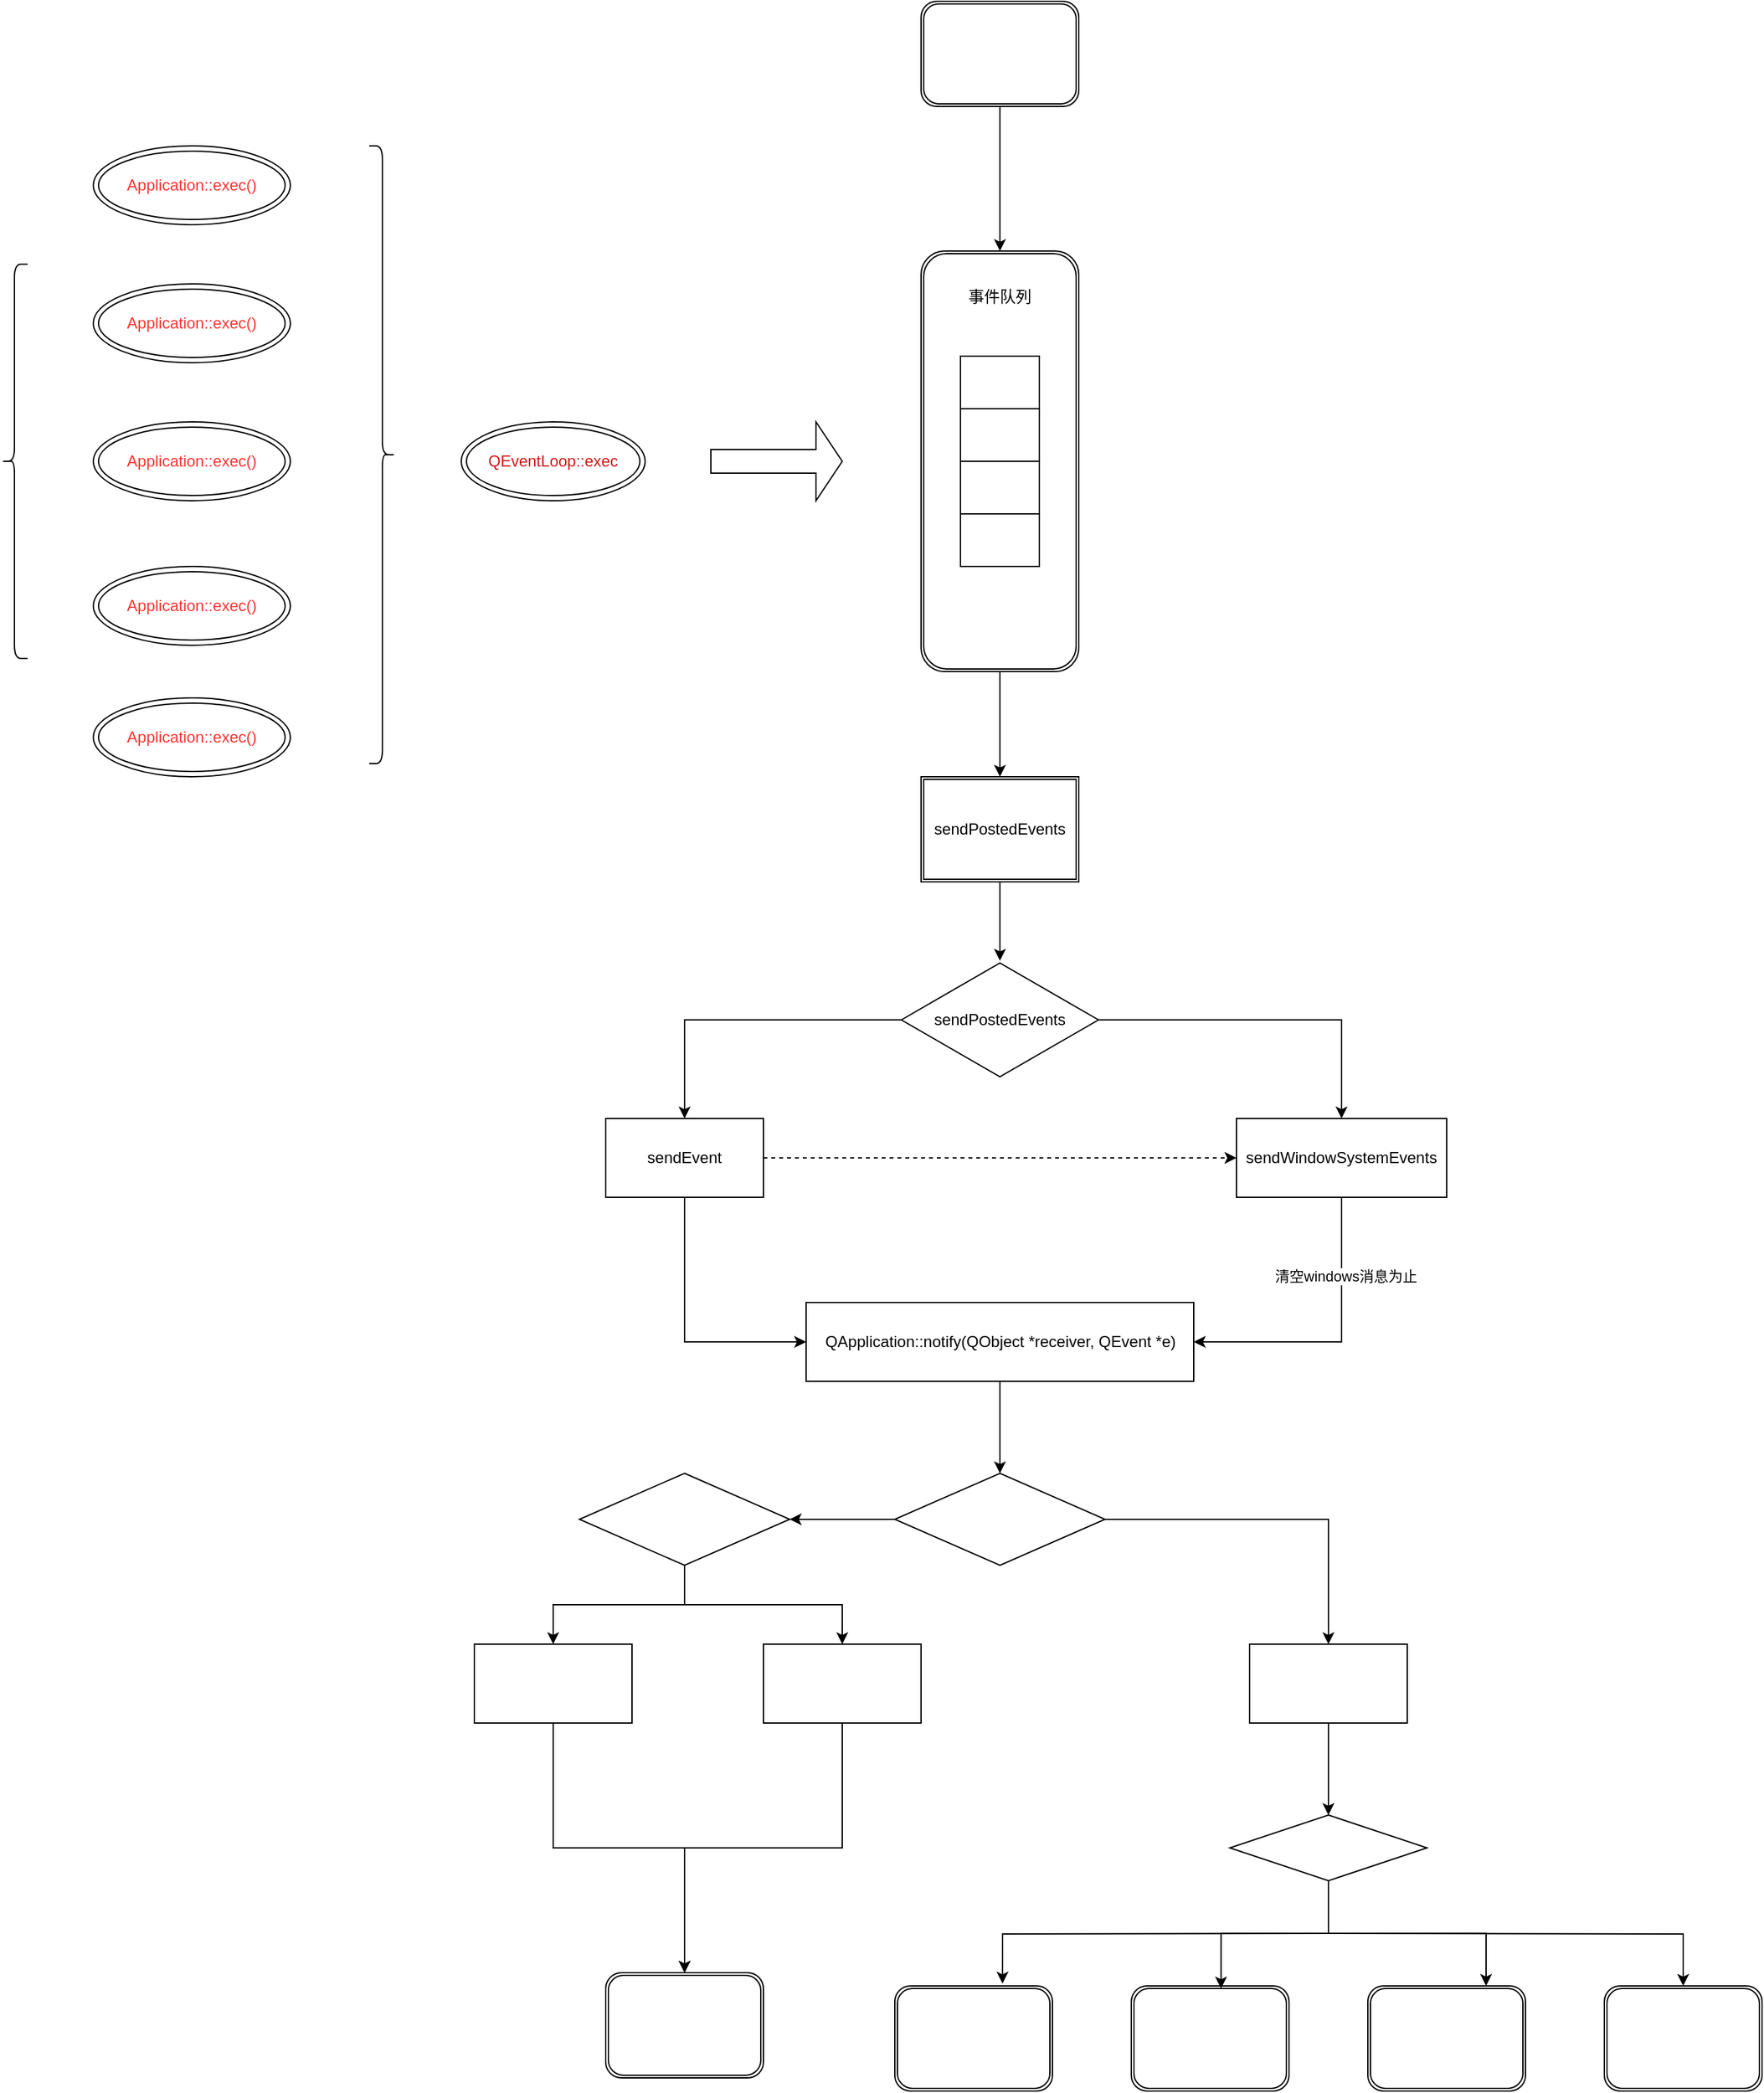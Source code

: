 <mxfile version="26.0.6">
  <diagram name="第 1 页" id="ZluEaIXcUhqylkc8V6hg">
    <mxGraphModel dx="993" dy="1393" grid="1" gridSize="10" guides="1" tooltips="1" connect="1" arrows="1" fold="1" page="1" pageScale="1" pageWidth="827" pageHeight="1169" math="0" shadow="0">
      <root>
        <mxCell id="0" />
        <mxCell id="1" parent="0" />
        <mxCell id="GgzJMH0eqgTsFNEw5RE--2" value="&lt;font style=&quot;color: rgb(255, 51, 51);&quot;&gt;Application::exec()&lt;/font&gt;" style="ellipse;shape=doubleEllipse;whiteSpace=wrap;html=1;" vertex="1" parent="1">
          <mxGeometry x="140" y="480" width="150" height="60" as="geometry" />
        </mxCell>
        <mxCell id="GgzJMH0eqgTsFNEw5RE--3" value="&lt;font style=&quot;color: rgb(255, 51, 51);&quot;&gt;Application::exec()&lt;/font&gt;" style="ellipse;shape=doubleEllipse;whiteSpace=wrap;html=1;" vertex="1" parent="1">
          <mxGeometry x="140" y="585" width="150" height="60" as="geometry" />
        </mxCell>
        <mxCell id="GgzJMH0eqgTsFNEw5RE--4" value="&lt;font style=&quot;color: rgb(255, 51, 51);&quot;&gt;Application::exec()&lt;/font&gt;" style="ellipse;shape=doubleEllipse;whiteSpace=wrap;html=1;" vertex="1" parent="1">
          <mxGeometry x="140" y="800" width="150" height="60" as="geometry" />
        </mxCell>
        <mxCell id="GgzJMH0eqgTsFNEw5RE--5" value="&lt;font style=&quot;color: rgb(255, 51, 51);&quot;&gt;Application::exec()&lt;/font&gt;" style="ellipse;shape=doubleEllipse;whiteSpace=wrap;html=1;" vertex="1" parent="1">
          <mxGeometry x="140" y="690" width="150" height="60" as="geometry" />
        </mxCell>
        <mxCell id="GgzJMH0eqgTsFNEw5RE--6" value="&lt;font style=&quot;color: rgb(255, 51, 51);&quot;&gt;Application::exec()&lt;/font&gt;" style="ellipse;shape=doubleEllipse;whiteSpace=wrap;html=1;" vertex="1" parent="1">
          <mxGeometry x="140" y="900" width="150" height="60" as="geometry" />
        </mxCell>
        <mxCell id="GgzJMH0eqgTsFNEw5RE--7" value="" style="shape=curlyBracket;whiteSpace=wrap;html=1;rounded=1;labelPosition=left;verticalLabelPosition=middle;align=right;verticalAlign=middle;size=0.5;" vertex="1" parent="1">
          <mxGeometry x="70" y="570" width="20" height="300" as="geometry" />
        </mxCell>
        <mxCell id="GgzJMH0eqgTsFNEw5RE--8" value="" style="shape=curlyBracket;whiteSpace=wrap;html=1;rounded=1;flipH=1;labelPosition=right;verticalLabelPosition=middle;align=left;verticalAlign=middle;" vertex="1" parent="1">
          <mxGeometry x="350" y="480" width="20" height="470" as="geometry" />
        </mxCell>
        <mxCell id="GgzJMH0eqgTsFNEw5RE--9" value="&lt;font style=&quot;color: light-dark(rgb(205, 24, 24), rgb(237, 237, 237));&quot;&gt;QEventLoop::exec&lt;/font&gt;" style="ellipse;shape=doubleEllipse;whiteSpace=wrap;html=1;" vertex="1" parent="1">
          <mxGeometry x="420" y="690" width="140" height="60" as="geometry" />
        </mxCell>
        <mxCell id="GgzJMH0eqgTsFNEw5RE--11" value="" style="shape=singleArrow;whiteSpace=wrap;html=1;" vertex="1" parent="1">
          <mxGeometry x="610" y="690" width="100" height="60" as="geometry" />
        </mxCell>
        <mxCell id="GgzJMH0eqgTsFNEw5RE--46" value="" style="edgeStyle=orthogonalEdgeStyle;rounded=0;orthogonalLoop=1;jettySize=auto;html=1;" edge="1" parent="1" source="GgzJMH0eqgTsFNEw5RE--30" target="GgzJMH0eqgTsFNEw5RE--45">
          <mxGeometry relative="1" as="geometry" />
        </mxCell>
        <mxCell id="GgzJMH0eqgTsFNEw5RE--30" value="" style="shape=ext;double=1;rounded=1;whiteSpace=wrap;html=1;" vertex="1" parent="1">
          <mxGeometry x="770" y="560" width="120" height="320" as="geometry" />
        </mxCell>
        <mxCell id="GgzJMH0eqgTsFNEw5RE--12" value="" style="shape=table;startSize=0;container=1;collapsible=0;childLayout=tableLayout;fontSize=16;" vertex="1" parent="1">
          <mxGeometry x="800" y="640" width="60" height="160" as="geometry" />
        </mxCell>
        <mxCell id="GgzJMH0eqgTsFNEw5RE--13" value="" style="shape=tableRow;horizontal=0;startSize=0;swimlaneHead=0;swimlaneBody=0;strokeColor=inherit;top=0;left=0;bottom=0;right=0;collapsible=0;dropTarget=0;fillColor=none;points=[[0,0.5],[1,0.5]];portConstraint=eastwest;fontSize=16;" vertex="1" parent="GgzJMH0eqgTsFNEw5RE--12">
          <mxGeometry width="60" height="40" as="geometry" />
        </mxCell>
        <mxCell id="GgzJMH0eqgTsFNEw5RE--14" value="" style="shape=partialRectangle;html=1;whiteSpace=wrap;connectable=0;strokeColor=inherit;overflow=hidden;fillColor=none;top=0;left=0;bottom=0;right=0;pointerEvents=1;fontSize=16;" vertex="1" parent="GgzJMH0eqgTsFNEw5RE--13">
          <mxGeometry width="60" height="40" as="geometry">
            <mxRectangle width="60" height="40" as="alternateBounds" />
          </mxGeometry>
        </mxCell>
        <mxCell id="GgzJMH0eqgTsFNEw5RE--17" value="" style="shape=tableRow;horizontal=0;startSize=0;swimlaneHead=0;swimlaneBody=0;strokeColor=inherit;top=0;left=0;bottom=0;right=0;collapsible=0;dropTarget=0;fillColor=none;points=[[0,0.5],[1,0.5]];portConstraint=eastwest;fontSize=16;" vertex="1" parent="GgzJMH0eqgTsFNEw5RE--12">
          <mxGeometry y="40" width="60" height="40" as="geometry" />
        </mxCell>
        <mxCell id="GgzJMH0eqgTsFNEw5RE--18" value="" style="shape=partialRectangle;html=1;whiteSpace=wrap;connectable=0;strokeColor=inherit;overflow=hidden;fillColor=none;top=0;left=0;bottom=0;right=0;pointerEvents=1;fontSize=16;" vertex="1" parent="GgzJMH0eqgTsFNEw5RE--17">
          <mxGeometry width="60" height="40" as="geometry">
            <mxRectangle width="60" height="40" as="alternateBounds" />
          </mxGeometry>
        </mxCell>
        <mxCell id="GgzJMH0eqgTsFNEw5RE--21" value="" style="shape=tableRow;horizontal=0;startSize=0;swimlaneHead=0;swimlaneBody=0;strokeColor=inherit;top=0;left=0;bottom=0;right=0;collapsible=0;dropTarget=0;fillColor=none;points=[[0,0.5],[1,0.5]];portConstraint=eastwest;fontSize=16;" vertex="1" parent="GgzJMH0eqgTsFNEw5RE--12">
          <mxGeometry y="80" width="60" height="40" as="geometry" />
        </mxCell>
        <mxCell id="GgzJMH0eqgTsFNEw5RE--22" value="" style="shape=partialRectangle;html=1;whiteSpace=wrap;connectable=0;strokeColor=inherit;overflow=hidden;fillColor=none;top=0;left=0;bottom=0;right=0;pointerEvents=1;fontSize=16;" vertex="1" parent="GgzJMH0eqgTsFNEw5RE--21">
          <mxGeometry width="60" height="40" as="geometry">
            <mxRectangle width="60" height="40" as="alternateBounds" />
          </mxGeometry>
        </mxCell>
        <mxCell id="GgzJMH0eqgTsFNEw5RE--28" style="shape=tableRow;horizontal=0;startSize=0;swimlaneHead=0;swimlaneBody=0;strokeColor=inherit;top=0;left=0;bottom=0;right=0;collapsible=0;dropTarget=0;fillColor=none;points=[[0,0.5],[1,0.5]];portConstraint=eastwest;fontSize=16;" vertex="1" parent="GgzJMH0eqgTsFNEw5RE--12">
          <mxGeometry y="120" width="60" height="40" as="geometry" />
        </mxCell>
        <mxCell id="GgzJMH0eqgTsFNEw5RE--29" style="shape=partialRectangle;html=1;whiteSpace=wrap;connectable=0;strokeColor=inherit;overflow=hidden;fillColor=none;top=0;left=0;bottom=0;right=0;pointerEvents=1;fontSize=16;" vertex="1" parent="GgzJMH0eqgTsFNEw5RE--28">
          <mxGeometry width="60" height="40" as="geometry">
            <mxRectangle width="60" height="40" as="alternateBounds" />
          </mxGeometry>
        </mxCell>
        <mxCell id="GgzJMH0eqgTsFNEw5RE--36" value="" style="edgeStyle=orthogonalEdgeStyle;rounded=0;orthogonalLoop=1;jettySize=auto;html=1;" edge="1" parent="1" source="GgzJMH0eqgTsFNEw5RE--31" target="GgzJMH0eqgTsFNEw5RE--35">
          <mxGeometry relative="1" as="geometry">
            <Array as="points">
              <mxPoint x="590" y="1145" />
            </Array>
          </mxGeometry>
        </mxCell>
        <mxCell id="GgzJMH0eqgTsFNEw5RE--38" value="" style="edgeStyle=orthogonalEdgeStyle;rounded=0;orthogonalLoop=1;jettySize=auto;html=1;entryX=0.5;entryY=0;entryDx=0;entryDy=0;" edge="1" parent="1" source="GgzJMH0eqgTsFNEw5RE--31" target="GgzJMH0eqgTsFNEw5RE--37">
          <mxGeometry relative="1" as="geometry" />
        </mxCell>
        <mxCell id="GgzJMH0eqgTsFNEw5RE--31" value="sendPostedEvents" style="html=1;whiteSpace=wrap;aspect=fixed;shape=isoRectangle;" vertex="1" parent="1">
          <mxGeometry x="755" y="1100" width="150" height="90" as="geometry" />
        </mxCell>
        <mxCell id="GgzJMH0eqgTsFNEw5RE--62" style="edgeStyle=orthogonalEdgeStyle;rounded=0;orthogonalLoop=1;jettySize=auto;html=1;entryX=0;entryY=0.5;entryDx=0;entryDy=0;exitX=0.5;exitY=1;exitDx=0;exitDy=0;" edge="1" parent="1" source="GgzJMH0eqgTsFNEw5RE--35" target="GgzJMH0eqgTsFNEw5RE--56">
          <mxGeometry relative="1" as="geometry">
            <Array as="points">
              <mxPoint x="590" y="1390" />
            </Array>
          </mxGeometry>
        </mxCell>
        <mxCell id="GgzJMH0eqgTsFNEw5RE--66" style="edgeStyle=orthogonalEdgeStyle;rounded=0;orthogonalLoop=1;jettySize=auto;html=1;entryX=0;entryY=0.5;entryDx=0;entryDy=0;dashed=1;" edge="1" parent="1" source="GgzJMH0eqgTsFNEw5RE--35" target="GgzJMH0eqgTsFNEw5RE--37">
          <mxGeometry relative="1" as="geometry" />
        </mxCell>
        <mxCell id="GgzJMH0eqgTsFNEw5RE--35" value="sendEvent" style="whiteSpace=wrap;html=1;" vertex="1" parent="1">
          <mxGeometry x="530" y="1220" width="120" height="60" as="geometry" />
        </mxCell>
        <mxCell id="GgzJMH0eqgTsFNEw5RE--61" style="edgeStyle=orthogonalEdgeStyle;rounded=0;orthogonalLoop=1;jettySize=auto;html=1;entryX=1;entryY=0.5;entryDx=0;entryDy=0;" edge="1" parent="1" source="GgzJMH0eqgTsFNEw5RE--37" target="GgzJMH0eqgTsFNEw5RE--56">
          <mxGeometry relative="1" as="geometry">
            <Array as="points">
              <mxPoint x="1090" y="1390" />
            </Array>
          </mxGeometry>
        </mxCell>
        <mxCell id="GgzJMH0eqgTsFNEw5RE--63" value="清空windows消息为止" style="edgeLabel;html=1;align=center;verticalAlign=middle;resizable=0;points=[];" vertex="1" connectable="0" parent="GgzJMH0eqgTsFNEw5RE--61">
          <mxGeometry x="-0.464" y="3" relative="1" as="geometry">
            <mxPoint as="offset" />
          </mxGeometry>
        </mxCell>
        <mxCell id="GgzJMH0eqgTsFNEw5RE--37" value="sendWindowSystemEvents" style="whiteSpace=wrap;html=1;" vertex="1" parent="1">
          <mxGeometry x="1010" y="1220" width="160" height="60" as="geometry" />
        </mxCell>
        <mxCell id="GgzJMH0eqgTsFNEw5RE--44" value="" style="edgeStyle=orthogonalEdgeStyle;rounded=0;orthogonalLoop=1;jettySize=auto;html=1;" edge="1" parent="1" source="GgzJMH0eqgTsFNEw5RE--43" target="GgzJMH0eqgTsFNEw5RE--30">
          <mxGeometry relative="1" as="geometry" />
        </mxCell>
        <mxCell id="GgzJMH0eqgTsFNEw5RE--43" value="" style="shape=ext;double=1;rounded=1;whiteSpace=wrap;html=1;" vertex="1" parent="1">
          <mxGeometry x="770" y="370" width="120" height="80" as="geometry" />
        </mxCell>
        <mxCell id="GgzJMH0eqgTsFNEw5RE--47" value="" style="edgeStyle=orthogonalEdgeStyle;rounded=0;orthogonalLoop=1;jettySize=auto;html=1;" edge="1" parent="1" source="GgzJMH0eqgTsFNEw5RE--45" target="GgzJMH0eqgTsFNEw5RE--31">
          <mxGeometry relative="1" as="geometry" />
        </mxCell>
        <mxCell id="GgzJMH0eqgTsFNEw5RE--45" value="sendPostedEvents" style="shape=ext;double=1;rounded=0;whiteSpace=wrap;html=1;" vertex="1" parent="1">
          <mxGeometry x="770" y="960" width="120" height="80" as="geometry" />
        </mxCell>
        <mxCell id="GgzJMH0eqgTsFNEw5RE--74" value="" style="edgeStyle=orthogonalEdgeStyle;rounded=0;orthogonalLoop=1;jettySize=auto;html=1;" edge="1" parent="1" source="GgzJMH0eqgTsFNEw5RE--56" target="GgzJMH0eqgTsFNEw5RE--73">
          <mxGeometry relative="1" as="geometry" />
        </mxCell>
        <mxCell id="GgzJMH0eqgTsFNEw5RE--56" value="QApplication::notify(QObject *receiver, QEvent *e)" style="whiteSpace=wrap;html=1;" vertex="1" parent="1">
          <mxGeometry x="682.5" y="1360" width="295" height="60" as="geometry" />
        </mxCell>
        <mxCell id="GgzJMH0eqgTsFNEw5RE--91" style="edgeStyle=orthogonalEdgeStyle;rounded=0;orthogonalLoop=1;jettySize=auto;html=1;entryX=0.5;entryY=0;entryDx=0;entryDy=0;" edge="1" parent="1" source="GgzJMH0eqgTsFNEw5RE--67" target="GgzJMH0eqgTsFNEw5RE--71">
          <mxGeometry relative="1" as="geometry" />
        </mxCell>
        <mxCell id="GgzJMH0eqgTsFNEw5RE--67" value="" style="whiteSpace=wrap;html=1;" vertex="1" parent="1">
          <mxGeometry x="650" y="1620" width="120" height="60" as="geometry" />
        </mxCell>
        <mxCell id="GgzJMH0eqgTsFNEw5RE--90" style="edgeStyle=orthogonalEdgeStyle;rounded=0;orthogonalLoop=1;jettySize=auto;html=1;" edge="1" parent="1" source="GgzJMH0eqgTsFNEw5RE--69" target="GgzJMH0eqgTsFNEw5RE--71">
          <mxGeometry relative="1" as="geometry" />
        </mxCell>
        <mxCell id="GgzJMH0eqgTsFNEw5RE--69" value="" style="rounded=0;whiteSpace=wrap;html=1;" vertex="1" parent="1">
          <mxGeometry x="430" y="1620" width="120" height="60" as="geometry" />
        </mxCell>
        <mxCell id="GgzJMH0eqgTsFNEw5RE--71" value="" style="shape=ext;double=1;rounded=1;whiteSpace=wrap;html=1;" vertex="1" parent="1">
          <mxGeometry x="530" y="1870" width="120" height="80" as="geometry" />
        </mxCell>
        <mxCell id="GgzJMH0eqgTsFNEw5RE--72" value="" style="shape=ext;double=1;rounded=1;whiteSpace=wrap;html=1;" vertex="1" parent="1">
          <mxGeometry x="750" y="1880" width="120" height="80" as="geometry" />
        </mxCell>
        <mxCell id="GgzJMH0eqgTsFNEw5RE--76" value="" style="edgeStyle=orthogonalEdgeStyle;rounded=0;orthogonalLoop=1;jettySize=auto;html=1;" edge="1" parent="1" source="GgzJMH0eqgTsFNEw5RE--73" target="GgzJMH0eqgTsFNEw5RE--75">
          <mxGeometry relative="1" as="geometry" />
        </mxCell>
        <mxCell id="GgzJMH0eqgTsFNEw5RE--80" value="" style="edgeStyle=orthogonalEdgeStyle;rounded=0;orthogonalLoop=1;jettySize=auto;html=1;" edge="1" parent="1" source="GgzJMH0eqgTsFNEw5RE--73" target="GgzJMH0eqgTsFNEw5RE--79">
          <mxGeometry relative="1" as="geometry" />
        </mxCell>
        <mxCell id="GgzJMH0eqgTsFNEw5RE--73" value="" style="rhombus;whiteSpace=wrap;html=1;" vertex="1" parent="1">
          <mxGeometry x="750" y="1490" width="160" height="70" as="geometry" />
        </mxCell>
        <mxCell id="GgzJMH0eqgTsFNEw5RE--77" style="edgeStyle=orthogonalEdgeStyle;rounded=0;orthogonalLoop=1;jettySize=auto;html=1;entryX=0.5;entryY=0;entryDx=0;entryDy=0;" edge="1" parent="1" source="GgzJMH0eqgTsFNEw5RE--75" target="GgzJMH0eqgTsFNEw5RE--69">
          <mxGeometry relative="1" as="geometry" />
        </mxCell>
        <mxCell id="GgzJMH0eqgTsFNEw5RE--78" style="edgeStyle=orthogonalEdgeStyle;rounded=0;orthogonalLoop=1;jettySize=auto;html=1;entryX=0.5;entryY=0;entryDx=0;entryDy=0;" edge="1" parent="1" source="GgzJMH0eqgTsFNEw5RE--75" target="GgzJMH0eqgTsFNEw5RE--67">
          <mxGeometry relative="1" as="geometry" />
        </mxCell>
        <mxCell id="GgzJMH0eqgTsFNEw5RE--75" value="" style="rhombus;whiteSpace=wrap;html=1;" vertex="1" parent="1">
          <mxGeometry x="510" y="1490" width="160" height="70" as="geometry" />
        </mxCell>
        <mxCell id="GgzJMH0eqgTsFNEw5RE--82" value="" style="edgeStyle=orthogonalEdgeStyle;rounded=0;orthogonalLoop=1;jettySize=auto;html=1;" edge="1" parent="1" source="GgzJMH0eqgTsFNEw5RE--79" target="GgzJMH0eqgTsFNEw5RE--81">
          <mxGeometry relative="1" as="geometry" />
        </mxCell>
        <mxCell id="GgzJMH0eqgTsFNEw5RE--79" value="" style="whiteSpace=wrap;html=1;" vertex="1" parent="1">
          <mxGeometry x="1020" y="1620" width="120" height="60" as="geometry" />
        </mxCell>
        <mxCell id="GgzJMH0eqgTsFNEw5RE--88" style="edgeStyle=orthogonalEdgeStyle;rounded=0;orthogonalLoop=1;jettySize=auto;html=1;entryX=0.75;entryY=0;entryDx=0;entryDy=0;" edge="1" parent="1" source="GgzJMH0eqgTsFNEw5RE--81" target="GgzJMH0eqgTsFNEw5RE--84">
          <mxGeometry relative="1" as="geometry" />
        </mxCell>
        <mxCell id="GgzJMH0eqgTsFNEw5RE--89" style="edgeStyle=orthogonalEdgeStyle;rounded=0;orthogonalLoop=1;jettySize=auto;html=1;entryX=0.5;entryY=0;entryDx=0;entryDy=0;" edge="1" parent="1" target="GgzJMH0eqgTsFNEw5RE--85">
          <mxGeometry relative="1" as="geometry">
            <mxPoint x="1080" y="1840" as="sourcePoint" />
          </mxGeometry>
        </mxCell>
        <mxCell id="GgzJMH0eqgTsFNEw5RE--81" value="" style="rhombus;whiteSpace=wrap;html=1;" vertex="1" parent="1">
          <mxGeometry x="1005" y="1750" width="150" height="50" as="geometry" />
        </mxCell>
        <mxCell id="GgzJMH0eqgTsFNEw5RE--83" value="" style="shape=ext;double=1;rounded=1;whiteSpace=wrap;html=1;" vertex="1" parent="1">
          <mxGeometry x="930" y="1880" width="120" height="80" as="geometry" />
        </mxCell>
        <mxCell id="GgzJMH0eqgTsFNEw5RE--84" value="" style="shape=ext;double=1;rounded=1;whiteSpace=wrap;html=1;" vertex="1" parent="1">
          <mxGeometry x="1110" y="1880" width="120" height="80" as="geometry" />
        </mxCell>
        <mxCell id="GgzJMH0eqgTsFNEw5RE--85" value="" style="shape=ext;double=1;rounded=1;whiteSpace=wrap;html=1;" vertex="1" parent="1">
          <mxGeometry x="1290" y="1880" width="120" height="80" as="geometry" />
        </mxCell>
        <mxCell id="GgzJMH0eqgTsFNEw5RE--86" style="edgeStyle=orthogonalEdgeStyle;rounded=0;orthogonalLoop=1;jettySize=auto;html=1;entryX=0.683;entryY=-0.022;entryDx=0;entryDy=0;entryPerimeter=0;" edge="1" parent="1" target="GgzJMH0eqgTsFNEw5RE--72">
          <mxGeometry relative="1" as="geometry">
            <mxPoint x="1080" y="1840" as="sourcePoint" />
          </mxGeometry>
        </mxCell>
        <mxCell id="GgzJMH0eqgTsFNEw5RE--87" style="edgeStyle=orthogonalEdgeStyle;rounded=0;orthogonalLoop=1;jettySize=auto;html=1;entryX=0.569;entryY=0.025;entryDx=0;entryDy=0;entryPerimeter=0;" edge="1" parent="1" source="GgzJMH0eqgTsFNEw5RE--81" target="GgzJMH0eqgTsFNEw5RE--83">
          <mxGeometry relative="1" as="geometry">
            <Array as="points">
              <mxPoint x="1080" y="1840" />
              <mxPoint x="998" y="1840" />
            </Array>
          </mxGeometry>
        </mxCell>
        <mxCell id="GgzJMH0eqgTsFNEw5RE--92" value="事件队列" style="text;html=1;align=center;verticalAlign=middle;whiteSpace=wrap;rounded=0;" vertex="1" parent="1">
          <mxGeometry x="800" y="580" width="60" height="30" as="geometry" />
        </mxCell>
      </root>
    </mxGraphModel>
  </diagram>
</mxfile>
